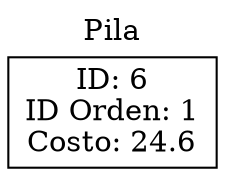 digraph G {
  rankdir=TB;
  node [shape=record, height=.1];
  label="Pila";
  labelloc="t";
node0 [label="ID: 6\nID Orden: 1\nCosto: 24.6"];
}